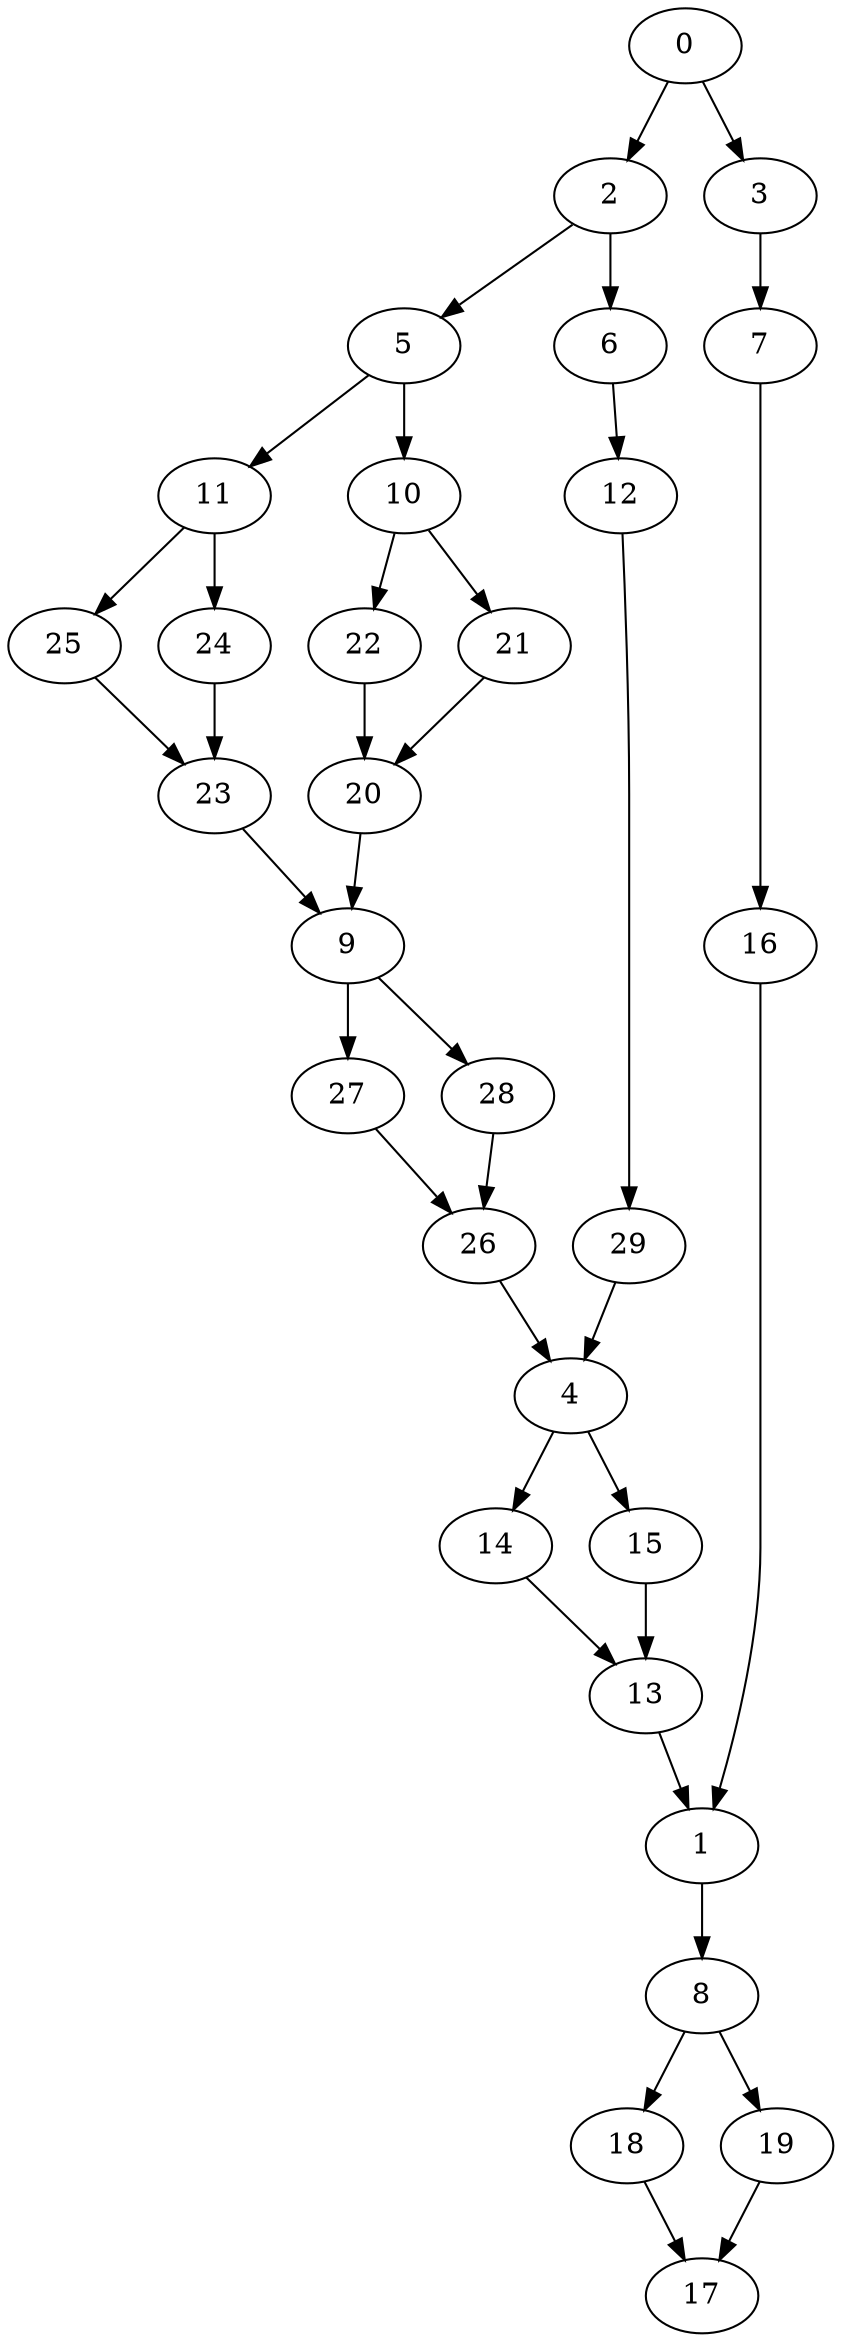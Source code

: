 digraph "SeriesParallel-MaxBf-2_Nodes_30_CCR_2.01_WeightType_Random_GB" {
	graph ["Duplicate states"=0,
		GraphType=S_P,
		"Max states in OPEN"=0,
		Modes="120000ms; topo-ordered tasks, ; Pruning: task equivalence, fixed order ready list, ; F-value: ; Optimisation: best schedule length (\
SL) optimisation on equal, ",
		NumberOfTasks=30,
		"Pruned using list schedule length"=27476941,
		"States removed from OPEN"=0,
		TargetSystem="Homogeneous-2",
		"Time to schedule (ms)"=22463,
		"Total idle time"=19,
		"Total schedule length"=128,
		"Total sequential time"=187,
		"Total states created"=72437822
	];
	0	["Finish time"=5,
		Processor=0,
		"Start time"=0,
		Weight=5];
	2	["Finish time"=13,
		Processor=0,
		"Start time"=5,
		Weight=8];
	0 -> 2	[Weight=16];
	3	["Finish time"=51,
		Processor=0,
		"Start time"=41,
		Weight=10];
	0 -> 3	[Weight=5];
	5	["Finish time"=23,
		Processor=0,
		"Start time"=13,
		Weight=10];
	2 -> 5	[Weight=13];
	6	["Finish time"=26,
		Processor=1,
		"Start time"=19,
		Weight=7];
	2 -> 6	[Weight=6];
	11	["Finish time"=33,
		Processor=1,
		"Start time"=26,
		Weight=7];
	5 -> 11	[Weight=3];
	10	["Finish time"=25,
		Processor=0,
		"Start time"=23,
		Weight=2];
	5 -> 10	[Weight=8];
	25	["Finish time"=44,
		Processor=1,
		"Start time"=35,
		Weight=9];
	11 -> 25	[Weight=13];
	24	["Finish time"=35,
		Processor=1,
		"Start time"=33,
		Weight=2];
	11 -> 24	[Weight=11];
	22	["Finish time"=31,
		Processor=0,
		"Start time"=25,
		Weight=6];
	10 -> 22	[Weight=3];
	21	["Finish time"=41,
		Processor=0,
		"Start time"=31,
		Weight=10];
	10 -> 21	[Weight=3];
	20	["Finish time"=56,
		Processor=1,
		"Start time"=50,
		Weight=6];
	22 -> 20	[Weight=16];
	23	["Finish time"=50,
		Processor=1,
		"Start time"=44,
		Weight=6];
	25 -> 23	[Weight=14];
	21 -> 20	[Weight=8];
	24 -> 23	[Weight=8];
	9	["Finish time"=60,
		Processor=1,
		"Start time"=56,
		Weight=4];
	20 -> 9	[Weight=13];
	23 -> 9	[Weight=11];
	12	["Finish time"=57,
		Processor=0,
		"Start time"=51,
		Weight=6];
	6 -> 12	[Weight=14];
	27	["Finish time"=63,
		Processor=1,
		"Start time"=60,
		Weight=3];
	9 -> 27	[Weight=16];
	28	["Finish time"=68,
		Processor=1,
		"Start time"=63,
		Weight=5];
	9 -> 28	[Weight=11];
	29	["Finish time"=60,
		Processor=0,
		"Start time"=57,
		Weight=3];
	12 -> 29	[Weight=11];
	26	["Finish time"=78,
		Processor=1,
		"Start time"=68,
		Weight=10];
	27 -> 26	[Weight=14];
	28 -> 26	[Weight=3];
	4	["Finish time"=83,
		Processor=1,
		"Start time"=78,
		Weight=5];
	29 -> 4	[Weight=13];
	26 -> 4	[Weight=3];
	7	["Finish time"=68,
		Processor=0,
		"Start time"=60,
		Weight=8];
	3 -> 7	[Weight=6];
	14	["Finish time"=88,
		Processor=1,
		"Start time"=83,
		Weight=5];
	4 -> 14	[Weight=16];
	15	["Finish time"=96,
		Processor=1,
		"Start time"=88,
		Weight=8];
	4 -> 15	[Weight=10];
	16	["Finish time"=78,
		Processor=0,
		"Start time"=68,
		Weight=10];
	7 -> 16	[Weight=16];
	13	["Finish time"=104,
		Processor=1,
		"Start time"=96,
		Weight=8];
	14 -> 13	[Weight=13];
	15 -> 13	[Weight=5];
	1	["Finish time"=106,
		Processor=1,
		"Start time"=104,
		Weight=2];
	16 -> 1	[Weight=16];
	13 -> 1	[Weight=14];
	8	["Finish time"=109,
		Processor=1,
		"Start time"=106,
		Weight=3];
	1 -> 8	[Weight=6];
	18	["Finish time"=121,
		Processor=1,
		"Start time"=111,
		Weight=10];
	8 -> 18	[Weight=3];
	19	["Finish time"=111,
		Processor=1,
		"Start time"=109,
		Weight=2];
	8 -> 19	[Weight=16];
	17	["Finish time"=128,
		Processor=1,
		"Start time"=121,
		Weight=7];
	18 -> 17	[Weight=8];
	19 -> 17	[Weight=10];
}
